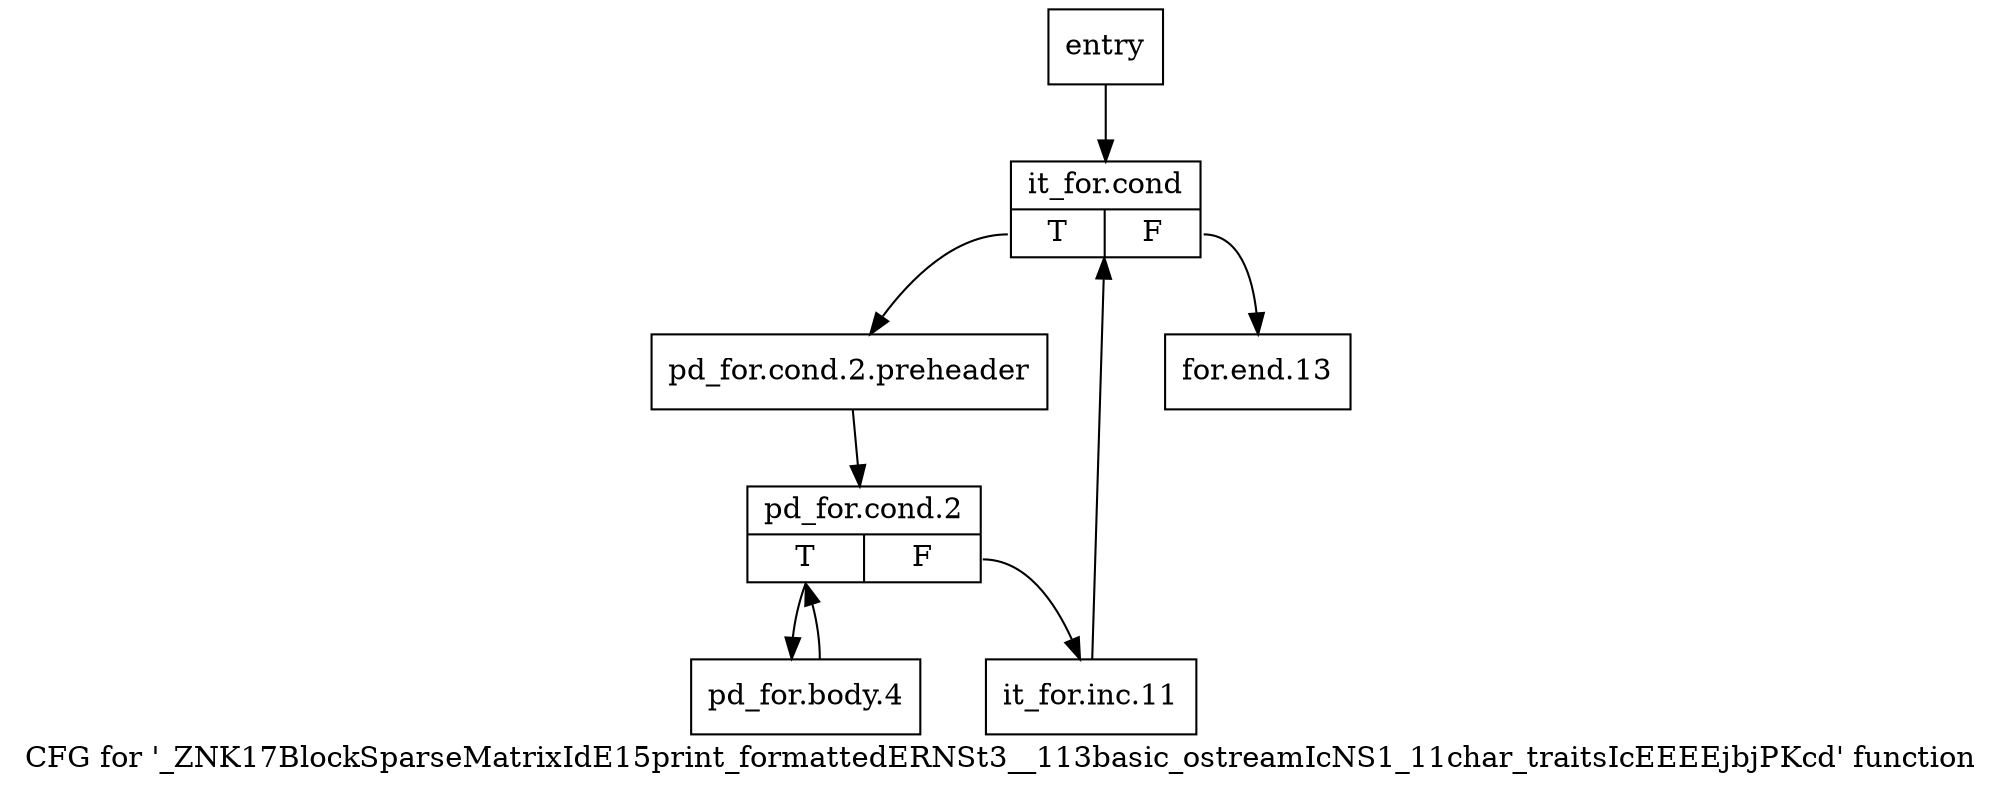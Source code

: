 digraph "CFG for '_ZNK17BlockSparseMatrixIdE15print_formattedERNSt3__113basic_ostreamIcNS1_11char_traitsIcEEEEjbjPKcd' function" {
	label="CFG for '_ZNK17BlockSparseMatrixIdE15print_formattedERNSt3__113basic_ostreamIcNS1_11char_traitsIcEEEEjbjPKcd' function";

	Node0x2d353a0 [shape=record,label="{entry}"];
	Node0x2d353a0 -> Node0x2d353f0;
	Node0x2d353f0 [shape=record,label="{it_for.cond|{<s0>T|<s1>F}}"];
	Node0x2d353f0:s0 -> Node0x2d35440;
	Node0x2d353f0:s1 -> Node0x2d35580;
	Node0x2d35440 [shape=record,label="{pd_for.cond.2.preheader}"];
	Node0x2d35440 -> Node0x2d35490;
	Node0x2d35490 [shape=record,label="{pd_for.cond.2|{<s0>T|<s1>F}}"];
	Node0x2d35490:s0 -> Node0x2d354e0;
	Node0x2d35490:s1 -> Node0x2d35530;
	Node0x2d354e0 [shape=record,label="{pd_for.body.4}"];
	Node0x2d354e0 -> Node0x2d35490;
	Node0x2d35530 [shape=record,label="{it_for.inc.11}"];
	Node0x2d35530 -> Node0x2d353f0;
	Node0x2d35580 [shape=record,label="{for.end.13}"];
}
